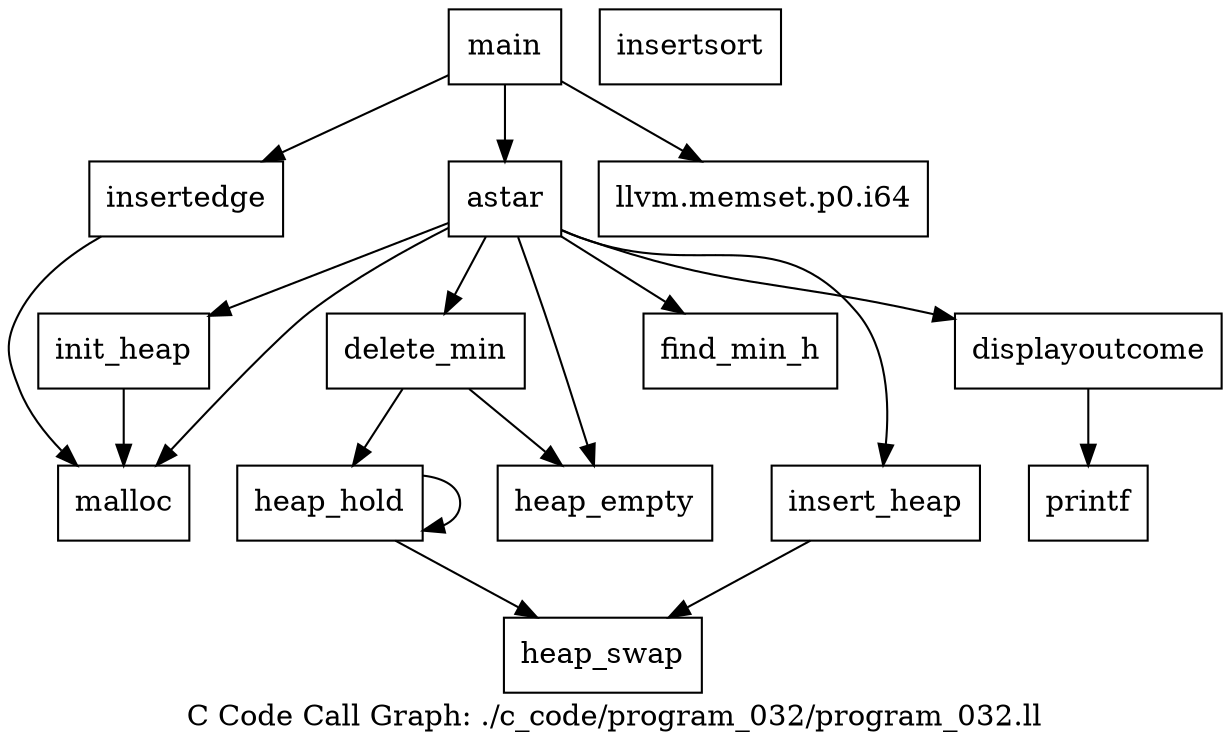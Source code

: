 digraph "C Code Call Graph: ./c_code/program_032/program_032.ll" {
	label="C Code Call Graph: ./c_code/program_032/program_032.ll";

	Node0x560a8ce07db0 [shape=record,label="{heap_empty}"];
	Node0x560a8ce08230 [shape=record,label="{heap_swap}"];
	Node0x560a8ce08680 [shape=record,label="{heap_hold}"];
	Node0x560a8ce08680 -> Node0x560a8ce08230;
	Node0x560a8ce08680 -> Node0x560a8ce08680;
	Node0x560a8ce08ad0 [shape=record,label="{init_heap}"];
	Node0x560a8ce08ad0 -> Node0x560a8ce08ef0;
	Node0x560a8ce08ef0 [shape=record,label="{malloc}"];
	Node0x560a8ce09340 [shape=record,label="{insert_heap}"];
	Node0x560a8ce09340 -> Node0x560a8ce08230;
	Node0x560a8ce099a0 [shape=record,label="{delete_min}"];
	Node0x560a8ce099a0 -> Node0x560a8ce07db0;
	Node0x560a8ce099a0 -> Node0x560a8ce08680;
	Node0x560a8ce0a000 [shape=record,label="{insertsort}"];
	Node0x560a8ce0fb60 [shape=record,label="{insertedge}"];
	Node0x560a8ce0fb60 -> Node0x560a8ce08ef0;
	Node0x560a8ce02100 [shape=record,label="{find_min_h}"];
	Node0x560a8ce18790 [shape=record,label="{displayoutcome}"];
	Node0x560a8ce18790 -> Node0x560a8ce18810;
	Node0x560a8ce18810 [shape=record,label="{printf}"];
	Node0x560a8ce18890 [shape=record,label="{astar}"];
	Node0x560a8ce18890 -> Node0x560a8ce08ad0;
	Node0x560a8ce18890 -> Node0x560a8ce08ef0;
	Node0x560a8ce18890 -> Node0x560a8ce09340;
	Node0x560a8ce18890 -> Node0x560a8ce02100;
	Node0x560a8ce18890 -> Node0x560a8ce07db0;
	Node0x560a8ce18890 -> Node0x560a8ce099a0;
	Node0x560a8ce18890 -> Node0x560a8ce18790;
	Node0x560a8ce18c50 [shape=record,label="{main}"];
	Node0x560a8ce18c50 -> Node0x560a8ce18cd0;
	Node0x560a8ce18c50 -> Node0x560a8ce0fb60;
	Node0x560a8ce18c50 -> Node0x560a8ce18890;
	Node0x560a8ce18cd0 [shape=record,label="{llvm.memset.p0.i64}"];
}
